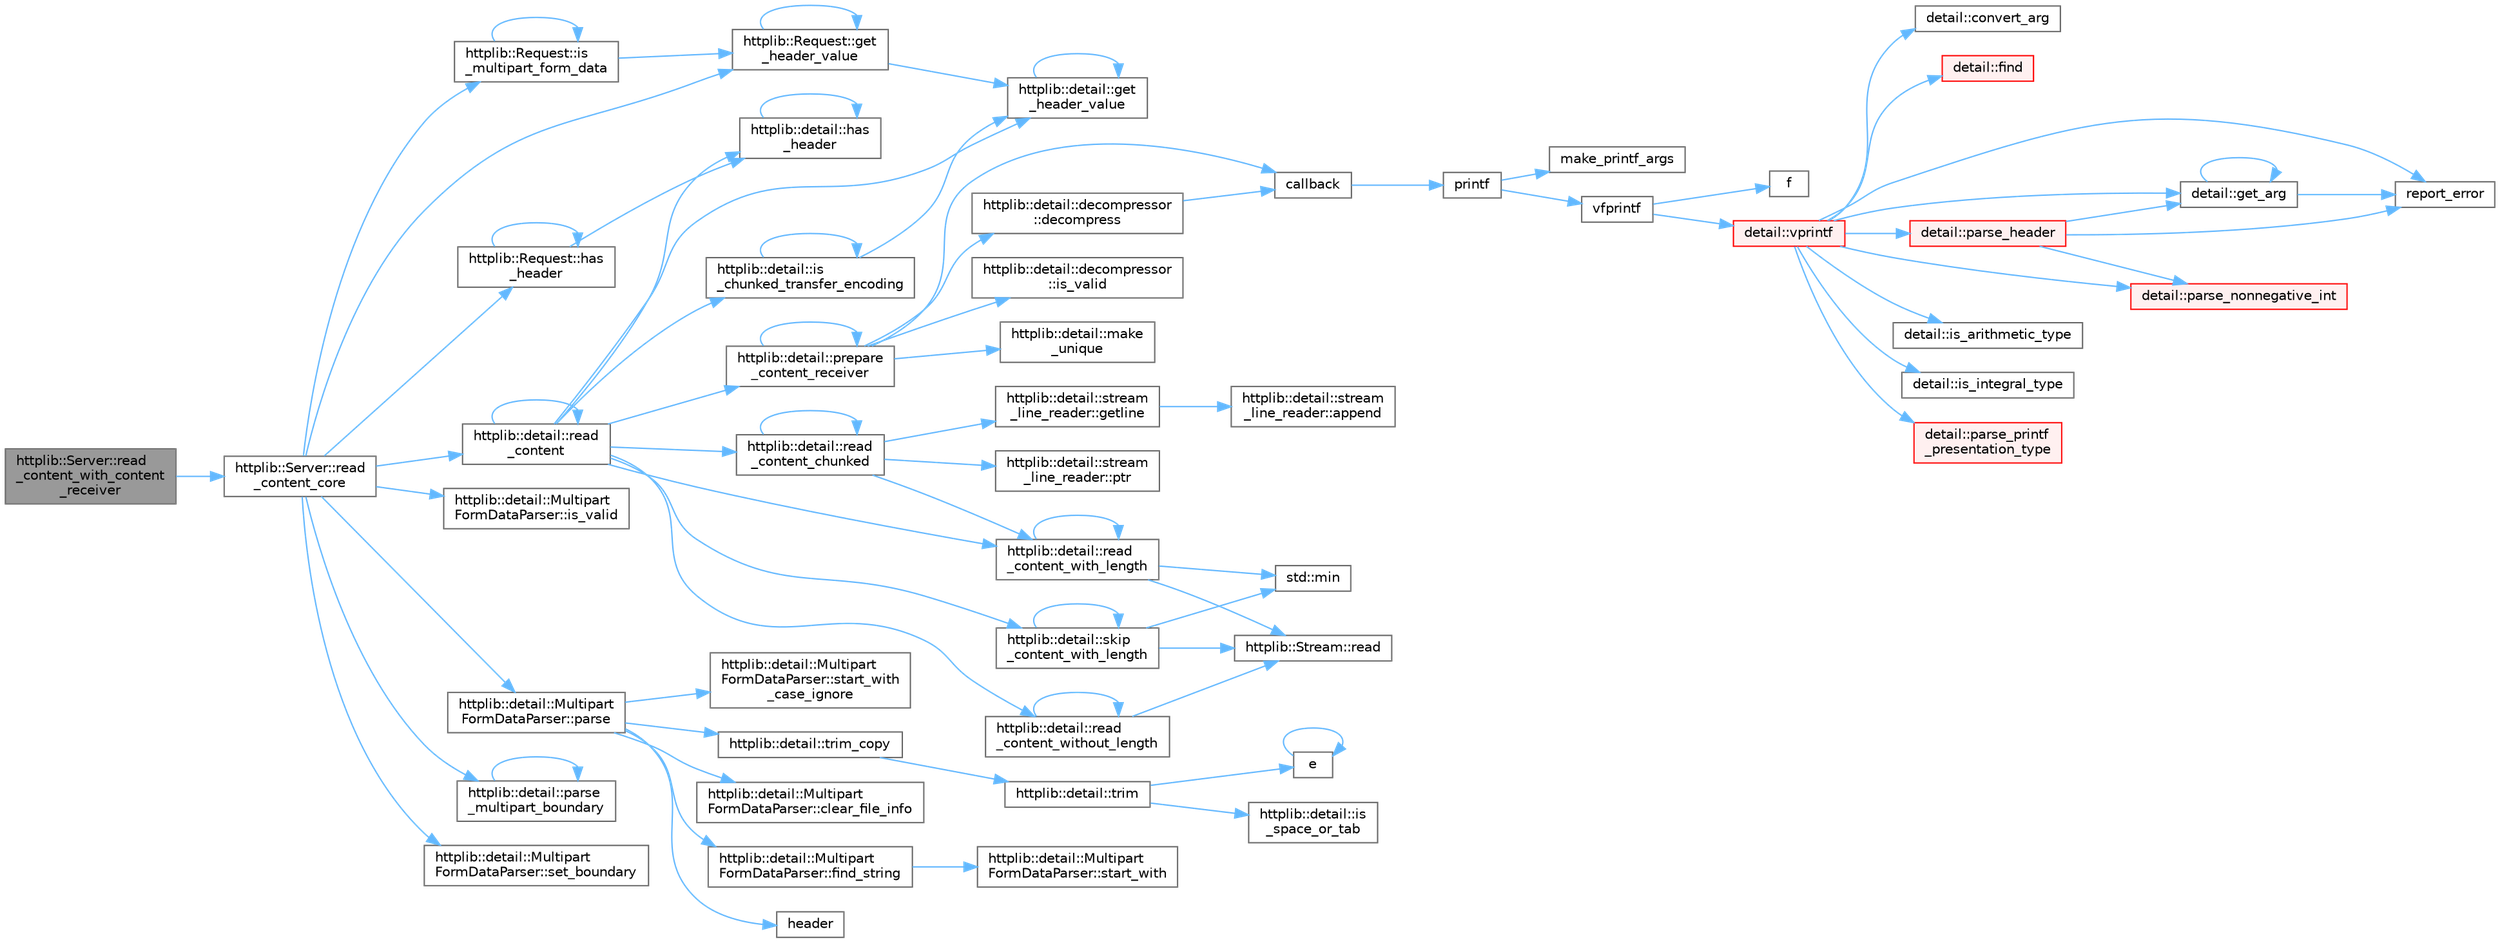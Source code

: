 digraph "httplib::Server::read_content_with_content_receiver"
{
 // LATEX_PDF_SIZE
  bgcolor="transparent";
  edge [fontname=Helvetica,fontsize=10,labelfontname=Helvetica,labelfontsize=10];
  node [fontname=Helvetica,fontsize=10,shape=box,height=0.2,width=0.4];
  rankdir="LR";
  Node1 [id="Node000001",label="httplib::Server::read\l_content_with_content\l_receiver",height=0.2,width=0.4,color="gray40", fillcolor="grey60", style="filled", fontcolor="black",tooltip=" "];
  Node1 -> Node2 [id="edge78_Node000001_Node000002",color="steelblue1",style="solid",tooltip=" "];
  Node2 [id="Node000002",label="httplib::Server::read\l_content_core",height=0.2,width=0.4,color="grey40", fillcolor="white", style="filled",URL="$classhttplib_1_1_server.html#a91c510771e49fa5113a23cb8507db25f",tooltip=" "];
  Node2 -> Node3 [id="edge79_Node000002_Node000003",color="steelblue1",style="solid",tooltip=" "];
  Node3 [id="Node000003",label="httplib::Request::get\l_header_value",height=0.2,width=0.4,color="grey40", fillcolor="white", style="filled",URL="$structhttplib_1_1_request.html#a4b4186433e1375a7be5eedb1a3c12d77",tooltip=" "];
  Node3 -> Node4 [id="edge80_Node000003_Node000004",color="steelblue1",style="solid",tooltip=" "];
  Node4 [id="Node000004",label="httplib::detail::get\l_header_value",height=0.2,width=0.4,color="grey40", fillcolor="white", style="filled",URL="$namespacehttplib_1_1detail.html#aef894f1e166e16c38e91b750b805b619",tooltip=" "];
  Node4 -> Node4 [id="edge81_Node000004_Node000004",color="steelblue1",style="solid",tooltip=" "];
  Node3 -> Node3 [id="edge82_Node000003_Node000003",color="steelblue1",style="solid",tooltip=" "];
  Node2 -> Node5 [id="edge83_Node000002_Node000005",color="steelblue1",style="solid",tooltip=" "];
  Node5 [id="Node000005",label="httplib::Request::has\l_header",height=0.2,width=0.4,color="grey40", fillcolor="white", style="filled",URL="$structhttplib_1_1_request.html#ab1d2a38febf2c2a2c408779c39fb60ad",tooltip=" "];
  Node5 -> Node6 [id="edge84_Node000005_Node000006",color="steelblue1",style="solid",tooltip=" "];
  Node6 [id="Node000006",label="httplib::detail::has\l_header",height=0.2,width=0.4,color="grey40", fillcolor="white", style="filled",URL="$namespacehttplib_1_1detail.html#a290756a21ec7646b70a02103cd61d061",tooltip=" "];
  Node6 -> Node6 [id="edge85_Node000006_Node000006",color="steelblue1",style="solid",tooltip=" "];
  Node5 -> Node5 [id="edge86_Node000005_Node000005",color="steelblue1",style="solid",tooltip=" "];
  Node2 -> Node7 [id="edge87_Node000002_Node000007",color="steelblue1",style="solid",tooltip=" "];
  Node7 [id="Node000007",label="httplib::Request::is\l_multipart_form_data",height=0.2,width=0.4,color="grey40", fillcolor="white", style="filled",URL="$structhttplib_1_1_request.html#a9be91099296a3c65ae972cc2bfaf578a",tooltip=" "];
  Node7 -> Node3 [id="edge88_Node000007_Node000003",color="steelblue1",style="solid",tooltip=" "];
  Node7 -> Node7 [id="edge89_Node000007_Node000007",color="steelblue1",style="solid",tooltip=" "];
  Node2 -> Node8 [id="edge90_Node000002_Node000008",color="steelblue1",style="solid",tooltip=" "];
  Node8 [id="Node000008",label="httplib::detail::Multipart\lFormDataParser::is_valid",height=0.2,width=0.4,color="grey40", fillcolor="white", style="filled",URL="$classhttplib_1_1detail_1_1_multipart_form_data_parser.html#a48c95a9bd0a1724cbbee8d1dfda7d7af",tooltip=" "];
  Node2 -> Node9 [id="edge91_Node000002_Node000009",color="steelblue1",style="solid",tooltip=" "];
  Node9 [id="Node000009",label="httplib::detail::Multipart\lFormDataParser::parse",height=0.2,width=0.4,color="grey40", fillcolor="white", style="filled",URL="$classhttplib_1_1detail_1_1_multipart_form_data_parser.html#a07ea9b252463277e35c5a7114ba7e332",tooltip=" "];
  Node9 -> Node10 [id="edge92_Node000009_Node000010",color="steelblue1",style="solid",tooltip=" "];
  Node10 [id="Node000010",label="httplib::detail::Multipart\lFormDataParser::clear_file_info",height=0.2,width=0.4,color="grey40", fillcolor="white", style="filled",URL="$classhttplib_1_1detail_1_1_multipart_form_data_parser.html#ac6d1ed06f7abafc1d33cbe17769a3f17",tooltip=" "];
  Node9 -> Node11 [id="edge93_Node000009_Node000011",color="steelblue1",style="solid",tooltip=" "];
  Node11 [id="Node000011",label="httplib::detail::Multipart\lFormDataParser::find_string",height=0.2,width=0.4,color="grey40", fillcolor="white", style="filled",URL="$classhttplib_1_1detail_1_1_multipart_form_data_parser.html#a50a3f1a8a34c1a812d22e6e0a0331696",tooltip=" "];
  Node11 -> Node12 [id="edge94_Node000011_Node000012",color="steelblue1",style="solid",tooltip=" "];
  Node12 [id="Node000012",label="httplib::detail::Multipart\lFormDataParser::start_with",height=0.2,width=0.4,color="grey40", fillcolor="white", style="filled",URL="$classhttplib_1_1detail_1_1_multipart_form_data_parser.html#a72c9dbac922bce5250c32595b098f567",tooltip=" "];
  Node9 -> Node13 [id="edge95_Node000009_Node000013",color="steelblue1",style="solid",tooltip=" "];
  Node13 [id="Node000013",label="header",height=0.2,width=0.4,color="grey40", fillcolor="white", style="filled",URL="$cblat1_8f.html#a410931b600854e6dd3e253731606117e",tooltip=" "];
  Node9 -> Node14 [id="edge96_Node000009_Node000014",color="steelblue1",style="solid",tooltip=" "];
  Node14 [id="Node000014",label="httplib::detail::Multipart\lFormDataParser::start_with\l_case_ignore",height=0.2,width=0.4,color="grey40", fillcolor="white", style="filled",URL="$classhttplib_1_1detail_1_1_multipart_form_data_parser.html#a62d9f26d19a7a37edc3807079bd04bc7",tooltip=" "];
  Node9 -> Node15 [id="edge97_Node000009_Node000015",color="steelblue1",style="solid",tooltip=" "];
  Node15 [id="Node000015",label="httplib::detail::trim_copy",height=0.2,width=0.4,color="grey40", fillcolor="white", style="filled",URL="$namespacehttplib_1_1detail.html#a43195f9bc4116e2472476caa1c0fc062",tooltip=" "];
  Node15 -> Node16 [id="edge98_Node000015_Node000016",color="steelblue1",style="solid",tooltip=" "];
  Node16 [id="Node000016",label="httplib::detail::trim",height=0.2,width=0.4,color="grey40", fillcolor="white", style="filled",URL="$namespacehttplib_1_1detail.html#aaf2601752b770a3ad3c6fbfc74f9e4cb",tooltip=" "];
  Node16 -> Node17 [id="edge99_Node000016_Node000017",color="steelblue1",style="solid",tooltip=" "];
  Node17 [id="Node000017",label="e",height=0.2,width=0.4,color="grey40", fillcolor="white", style="filled",URL="$_cwise__array__power__array_8cpp.html#a9cb86ff854760bf91a154f2724a9101d",tooltip=" "];
  Node17 -> Node17 [id="edge100_Node000017_Node000017",color="steelblue1",style="solid",tooltip=" "];
  Node16 -> Node18 [id="edge101_Node000016_Node000018",color="steelblue1",style="solid",tooltip=" "];
  Node18 [id="Node000018",label="httplib::detail::is\l_space_or_tab",height=0.2,width=0.4,color="grey40", fillcolor="white", style="filled",URL="$namespacehttplib_1_1detail.html#a516825616cd42123cbe974a9f42718aa",tooltip=" "];
  Node2 -> Node19 [id="edge102_Node000002_Node000019",color="steelblue1",style="solid",tooltip=" "];
  Node19 [id="Node000019",label="httplib::detail::parse\l_multipart_boundary",height=0.2,width=0.4,color="grey40", fillcolor="white", style="filled",URL="$namespacehttplib_1_1detail.html#ab575e708f5bc8388244b79a7bb020547",tooltip=" "];
  Node19 -> Node19 [id="edge103_Node000019_Node000019",color="steelblue1",style="solid",tooltip=" "];
  Node2 -> Node20 [id="edge104_Node000002_Node000020",color="steelblue1",style="solid",tooltip=" "];
  Node20 [id="Node000020",label="httplib::detail::read\l_content",height=0.2,width=0.4,color="grey40", fillcolor="white", style="filled",URL="$namespacehttplib_1_1detail.html#a471b40288a374b94e0957ce380ba01dd",tooltip=" "];
  Node20 -> Node4 [id="edge105_Node000020_Node000004",color="steelblue1",style="solid",tooltip=" "];
  Node20 -> Node6 [id="edge106_Node000020_Node000006",color="steelblue1",style="solid",tooltip=" "];
  Node20 -> Node21 [id="edge107_Node000020_Node000021",color="steelblue1",style="solid",tooltip=" "];
  Node21 [id="Node000021",label="httplib::detail::is\l_chunked_transfer_encoding",height=0.2,width=0.4,color="grey40", fillcolor="white", style="filled",URL="$namespacehttplib_1_1detail.html#abd6e246430f90f7881c9475acb026d00",tooltip=" "];
  Node21 -> Node4 [id="edge108_Node000021_Node000004",color="steelblue1",style="solid",tooltip=" "];
  Node21 -> Node21 [id="edge109_Node000021_Node000021",color="steelblue1",style="solid",tooltip=" "];
  Node20 -> Node22 [id="edge110_Node000020_Node000022",color="steelblue1",style="solid",tooltip=" "];
  Node22 [id="Node000022",label="httplib::detail::prepare\l_content_receiver",height=0.2,width=0.4,color="grey40", fillcolor="white", style="filled",URL="$namespacehttplib_1_1detail.html#adde3b6920db2d9d0065c119a8b255b7c",tooltip=" "];
  Node22 -> Node23 [id="edge111_Node000022_Node000023",color="steelblue1",style="solid",tooltip=" "];
  Node23 [id="Node000023",label="callback",height=0.2,width=0.4,color="grey40", fillcolor="white", style="filled",URL="$external_2spine-runtimes_2spine-sfml_2c_2example_2main_8cpp.html#a2f27b7fc84a39cace84d90f62a8d4c8e",tooltip=" "];
  Node23 -> Node24 [id="edge112_Node000023_Node000024",color="steelblue1",style="solid",tooltip=" "];
  Node24 [id="Node000024",label="printf",height=0.2,width=0.4,color="grey40", fillcolor="white", style="filled",URL="$printf_8h.html#aee3ed3a831f25f07e7be3919fff2203a",tooltip=" "];
  Node24 -> Node25 [id="edge113_Node000024_Node000025",color="steelblue1",style="solid",tooltip=" "];
  Node25 [id="Node000025",label="make_printf_args",height=0.2,width=0.4,color="grey40", fillcolor="white", style="filled",URL="$printf_8h.html#a27dcc0efcda04388971dbea3c875f122",tooltip=" "];
  Node24 -> Node26 [id="edge114_Node000024_Node000026",color="steelblue1",style="solid",tooltip=" "];
  Node26 [id="Node000026",label="vfprintf",height=0.2,width=0.4,color="grey40", fillcolor="white", style="filled",URL="$printf_8h.html#abb30aad964fc771fb52cf3ad88649df2",tooltip=" "];
  Node26 -> Node27 [id="edge115_Node000026_Node000027",color="steelblue1",style="solid",tooltip=" "];
  Node27 [id="Node000027",label="f",height=0.2,width=0.4,color="grey40", fillcolor="white", style="filled",URL="$cxx11__tensor__map_8cpp.html#a7f507fea02198f6cb81c86640c7b1a4e",tooltip=" "];
  Node26 -> Node28 [id="edge116_Node000026_Node000028",color="steelblue1",style="solid",tooltip=" "];
  Node28 [id="Node000028",label="detail::vprintf",height=0.2,width=0.4,color="red", fillcolor="#FFF0F0", style="filled",URL="$namespacedetail.html#a1c8c2218e4c822aa8f743fb9c573717f",tooltip=" "];
  Node28 -> Node29 [id="edge117_Node000028_Node000029",color="steelblue1",style="solid",tooltip=" "];
  Node29 [id="Node000029",label="detail::convert_arg",height=0.2,width=0.4,color="grey40", fillcolor="white", style="filled",URL="$namespacedetail.html#a03c11572c9a664266d6925f327dec7f3",tooltip=" "];
  Node28 -> Node30 [id="edge118_Node000028_Node000030",color="steelblue1",style="solid",tooltip=" "];
  Node30 [id="Node000030",label="detail::find",height=0.2,width=0.4,color="red", fillcolor="#FFF0F0", style="filled",URL="$namespacedetail.html#a6b71952fab3dc32f3edb2c3e9811d8d9",tooltip=" "];
  Node28 -> Node32 [id="edge119_Node000028_Node000032",color="steelblue1",style="solid",tooltip=" "];
  Node32 [id="Node000032",label="detail::get_arg",height=0.2,width=0.4,color="grey40", fillcolor="white", style="filled",URL="$namespacedetail.html#a342ef250e45bd09b2ef666b6fae1c355",tooltip=" "];
  Node32 -> Node32 [id="edge120_Node000032_Node000032",color="steelblue1",style="solid",tooltip=" "];
  Node32 -> Node33 [id="edge121_Node000032_Node000033",color="steelblue1",style="solid",tooltip=" "];
  Node33 [id="Node000033",label="report_error",height=0.2,width=0.4,color="grey40", fillcolor="white", style="filled",URL="$format-inl_8h.html#a5555893692b00b61b3886349332fd01f",tooltip=" "];
  Node28 -> Node34 [id="edge122_Node000028_Node000034",color="steelblue1",style="solid",tooltip=" "];
  Node34 [id="Node000034",label="detail::is_arithmetic_type",height=0.2,width=0.4,color="grey40", fillcolor="white", style="filled",URL="$namespacedetail.html#a802c50a56a3495fdab6020b375ba1389",tooltip=" "];
  Node28 -> Node35 [id="edge123_Node000028_Node000035",color="steelblue1",style="solid",tooltip=" "];
  Node35 [id="Node000035",label="detail::is_integral_type",height=0.2,width=0.4,color="grey40", fillcolor="white", style="filled",URL="$namespacedetail.html#a2a60f8d1bee41b803f43fc42b707b5d1",tooltip=" "];
  Node28 -> Node36 [id="edge124_Node000028_Node000036",color="steelblue1",style="solid",tooltip=" "];
  Node36 [id="Node000036",label="detail::parse_header",height=0.2,width=0.4,color="red", fillcolor="#FFF0F0", style="filled",URL="$namespacedetail.html#afc9d93e58b8edb8077f8bc8eee7f4035",tooltip=" "];
  Node36 -> Node32 [id="edge125_Node000036_Node000032",color="steelblue1",style="solid",tooltip=" "];
  Node36 -> Node45 [id="edge126_Node000036_Node000045",color="steelblue1",style="solid",tooltip=" "];
  Node45 [id="Node000045",label="detail::parse_nonnegative_int",height=0.2,width=0.4,color="red", fillcolor="#FFF0F0", style="filled",URL="$namespacedetail.html#a338caba782225e115a9902d4d0835f5f",tooltip=" "];
  Node36 -> Node33 [id="edge127_Node000036_Node000033",color="steelblue1",style="solid",tooltip=" "];
  Node28 -> Node45 [id="edge128_Node000028_Node000045",color="steelblue1",style="solid",tooltip=" "];
  Node28 -> Node48 [id="edge129_Node000028_Node000048",color="steelblue1",style="solid",tooltip=" "];
  Node48 [id="Node000048",label="detail::parse_printf\l_presentation_type",height=0.2,width=0.4,color="red", fillcolor="#FFF0F0", style="filled",URL="$namespacedetail.html#aa2cb095169b23e3a66260ad7078f44cc",tooltip=" "];
  Node28 -> Node33 [id="edge130_Node000028_Node000033",color="steelblue1",style="solid",tooltip=" "];
  Node22 -> Node55 [id="edge131_Node000022_Node000055",color="steelblue1",style="solid",tooltip=" "];
  Node55 [id="Node000055",label="httplib::detail::decompressor\l::decompress",height=0.2,width=0.4,color="grey40", fillcolor="white", style="filled",URL="$classhttplib_1_1detail_1_1decompressor.html#ad4fcf7cd57cd8e0b66e5a4d101fffc2e",tooltip=" "];
  Node55 -> Node23 [id="edge132_Node000055_Node000023",color="steelblue1",style="solid",tooltip=" "];
  Node22 -> Node56 [id="edge133_Node000022_Node000056",color="steelblue1",style="solid",tooltip=" "];
  Node56 [id="Node000056",label="httplib::detail::decompressor\l::is_valid",height=0.2,width=0.4,color="grey40", fillcolor="white", style="filled",URL="$classhttplib_1_1detail_1_1decompressor.html#adf987b42198e8f9fdd555ce9577341ba",tooltip=" "];
  Node22 -> Node57 [id="edge134_Node000022_Node000057",color="steelblue1",style="solid",tooltip=" "];
  Node57 [id="Node000057",label="httplib::detail::make\l_unique",height=0.2,width=0.4,color="grey40", fillcolor="white", style="filled",URL="$namespacehttplib_1_1detail.html#a42a649c4ef0daf44053b0a91621e190d",tooltip=" "];
  Node22 -> Node22 [id="edge135_Node000022_Node000022",color="steelblue1",style="solid",tooltip=" "];
  Node20 -> Node20 [id="edge136_Node000020_Node000020",color="steelblue1",style="solid",tooltip=" "];
  Node20 -> Node58 [id="edge137_Node000020_Node000058",color="steelblue1",style="solid",tooltip=" "];
  Node58 [id="Node000058",label="httplib::detail::read\l_content_chunked",height=0.2,width=0.4,color="grey40", fillcolor="white", style="filled",URL="$namespacehttplib_1_1detail.html#a8ed40b1d1ea6e016a0a95fe5e676262b",tooltip=" "];
  Node58 -> Node59 [id="edge138_Node000058_Node000059",color="steelblue1",style="solid",tooltip=" "];
  Node59 [id="Node000059",label="httplib::detail::stream\l_line_reader::getline",height=0.2,width=0.4,color="grey40", fillcolor="white", style="filled",URL="$classhttplib_1_1detail_1_1stream__line__reader.html#a39b395742e14cc015a448f6ea4143d44",tooltip=" "];
  Node59 -> Node60 [id="edge139_Node000059_Node000060",color="steelblue1",style="solid",tooltip=" "];
  Node60 [id="Node000060",label="httplib::detail::stream\l_line_reader::append",height=0.2,width=0.4,color="grey40", fillcolor="white", style="filled",URL="$classhttplib_1_1detail_1_1stream__line__reader.html#a983947ba51e1523ddd195dddfdd9bd26",tooltip=" "];
  Node58 -> Node61 [id="edge140_Node000058_Node000061",color="steelblue1",style="solid",tooltip=" "];
  Node61 [id="Node000061",label="httplib::detail::stream\l_line_reader::ptr",height=0.2,width=0.4,color="grey40", fillcolor="white", style="filled",URL="$classhttplib_1_1detail_1_1stream__line__reader.html#ac1ea873b6559ff411cb777d2bbdba4cc",tooltip=" "];
  Node58 -> Node58 [id="edge141_Node000058_Node000058",color="steelblue1",style="solid",tooltip=" "];
  Node58 -> Node62 [id="edge142_Node000058_Node000062",color="steelblue1",style="solid",tooltip=" "];
  Node62 [id="Node000062",label="httplib::detail::read\l_content_with_length",height=0.2,width=0.4,color="grey40", fillcolor="white", style="filled",URL="$namespacehttplib_1_1detail.html#abe909e9a9ee7454dbc9bd814f390bdf0",tooltip=" "];
  Node62 -> Node63 [id="edge143_Node000062_Node000063",color="steelblue1",style="solid",tooltip=" "];
  Node63 [id="Node000063",label="std::min",height=0.2,width=0.4,color="grey40", fillcolor="white", style="filled",URL="$namespacestd.html#ac7b9885417769949d76890454b6d072e",tooltip=" "];
  Node62 -> Node64 [id="edge144_Node000062_Node000064",color="steelblue1",style="solid",tooltip=" "];
  Node64 [id="Node000064",label="httplib::Stream::read",height=0.2,width=0.4,color="grey40", fillcolor="white", style="filled",URL="$classhttplib_1_1_stream.html#a58adfc27d0672f6a2f293168757861b2",tooltip=" "];
  Node62 -> Node62 [id="edge145_Node000062_Node000062",color="steelblue1",style="solid",tooltip=" "];
  Node20 -> Node62 [id="edge146_Node000020_Node000062",color="steelblue1",style="solid",tooltip=" "];
  Node20 -> Node65 [id="edge147_Node000020_Node000065",color="steelblue1",style="solid",tooltip=" "];
  Node65 [id="Node000065",label="httplib::detail::read\l_content_without_length",height=0.2,width=0.4,color="grey40", fillcolor="white", style="filled",URL="$namespacehttplib_1_1detail.html#af7dd1efc28cb1936e56c5225b6a183d4",tooltip=" "];
  Node65 -> Node64 [id="edge148_Node000065_Node000064",color="steelblue1",style="solid",tooltip=" "];
  Node65 -> Node65 [id="edge149_Node000065_Node000065",color="steelblue1",style="solid",tooltip=" "];
  Node20 -> Node66 [id="edge150_Node000020_Node000066",color="steelblue1",style="solid",tooltip=" "];
  Node66 [id="Node000066",label="httplib::detail::skip\l_content_with_length",height=0.2,width=0.4,color="grey40", fillcolor="white", style="filled",URL="$namespacehttplib_1_1detail.html#a1a2e37dcda3bd290ec3fe49c6d7b6e95",tooltip=" "];
  Node66 -> Node63 [id="edge151_Node000066_Node000063",color="steelblue1",style="solid",tooltip=" "];
  Node66 -> Node64 [id="edge152_Node000066_Node000064",color="steelblue1",style="solid",tooltip=" "];
  Node66 -> Node66 [id="edge153_Node000066_Node000066",color="steelblue1",style="solid",tooltip=" "];
  Node2 -> Node67 [id="edge154_Node000002_Node000067",color="steelblue1",style="solid",tooltip=" "];
  Node67 [id="Node000067",label="httplib::detail::Multipart\lFormDataParser::set_boundary",height=0.2,width=0.4,color="grey40", fillcolor="white", style="filled",URL="$classhttplib_1_1detail_1_1_multipart_form_data_parser.html#a58af0ae22ba5dcb352365dd3e277b0fe",tooltip=" "];
}
